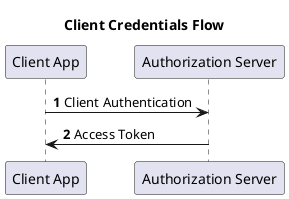 @startuml
autonumber
title "Client Credentials Flow"


participant "Client App" as Client
participant "Authorization Server" as AuthServer

Client -> AuthServer : Client Authentication
AuthServer -> Client : Access Token
@enduml